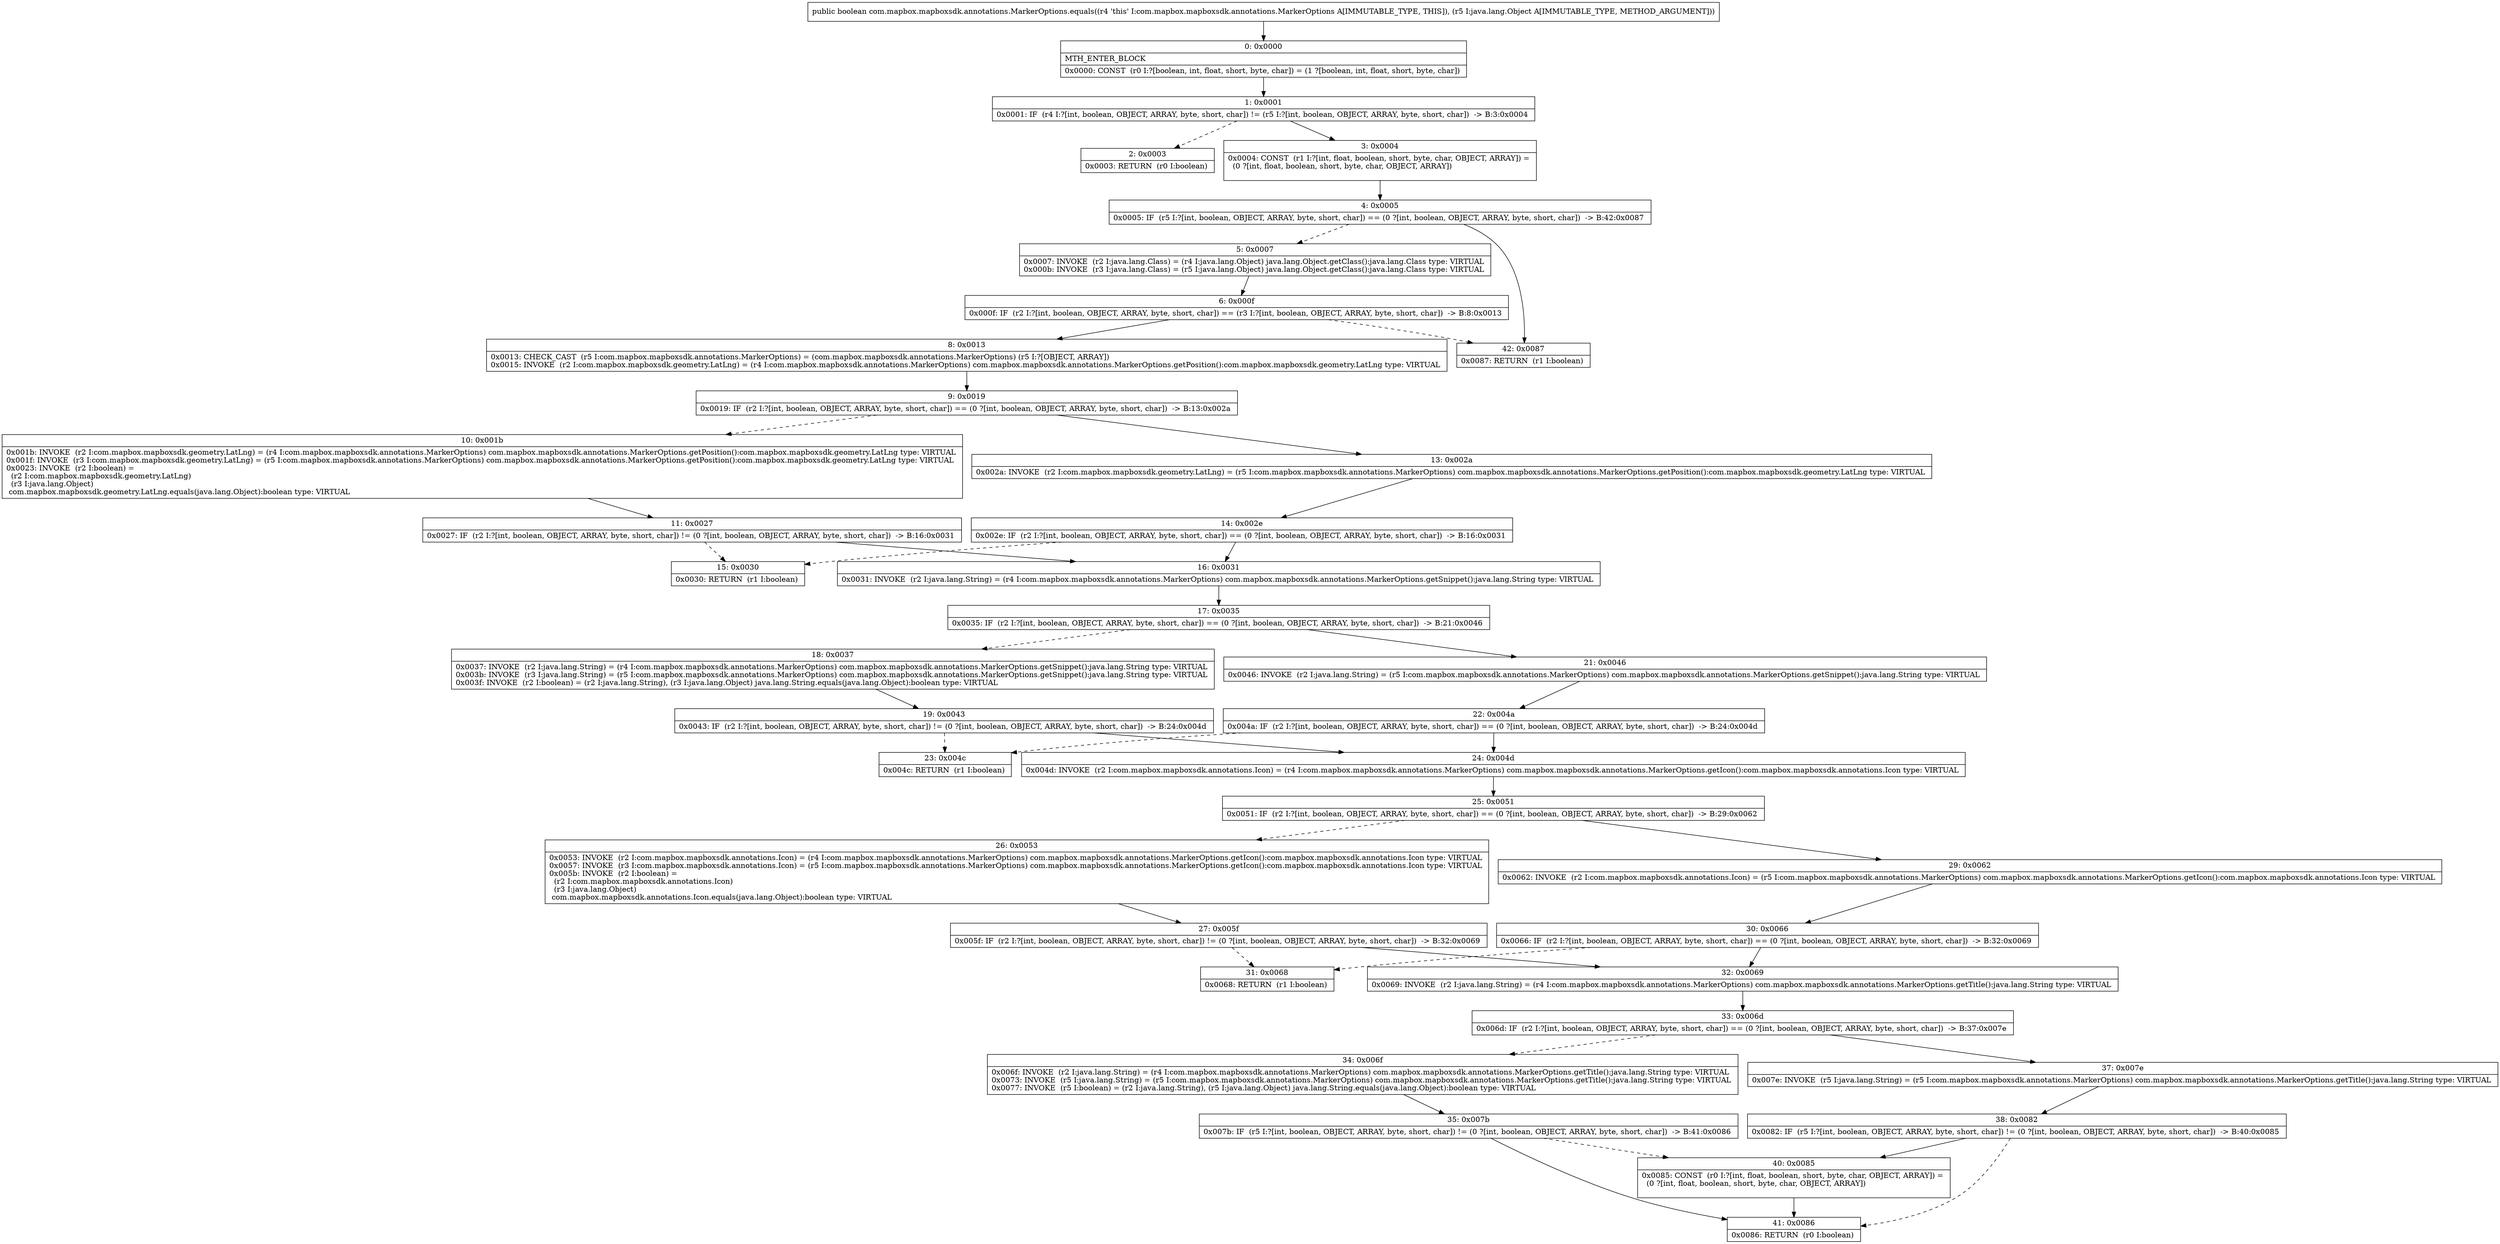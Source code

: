 digraph "CFG forcom.mapbox.mapboxsdk.annotations.MarkerOptions.equals(Ljava\/lang\/Object;)Z" {
Node_0 [shape=record,label="{0\:\ 0x0000|MTH_ENTER_BLOCK\l|0x0000: CONST  (r0 I:?[boolean, int, float, short, byte, char]) = (1 ?[boolean, int, float, short, byte, char]) \l}"];
Node_1 [shape=record,label="{1\:\ 0x0001|0x0001: IF  (r4 I:?[int, boolean, OBJECT, ARRAY, byte, short, char]) != (r5 I:?[int, boolean, OBJECT, ARRAY, byte, short, char])  \-\> B:3:0x0004 \l}"];
Node_2 [shape=record,label="{2\:\ 0x0003|0x0003: RETURN  (r0 I:boolean) \l}"];
Node_3 [shape=record,label="{3\:\ 0x0004|0x0004: CONST  (r1 I:?[int, float, boolean, short, byte, char, OBJECT, ARRAY]) = \l  (0 ?[int, float, boolean, short, byte, char, OBJECT, ARRAY])\l \l}"];
Node_4 [shape=record,label="{4\:\ 0x0005|0x0005: IF  (r5 I:?[int, boolean, OBJECT, ARRAY, byte, short, char]) == (0 ?[int, boolean, OBJECT, ARRAY, byte, short, char])  \-\> B:42:0x0087 \l}"];
Node_5 [shape=record,label="{5\:\ 0x0007|0x0007: INVOKE  (r2 I:java.lang.Class) = (r4 I:java.lang.Object) java.lang.Object.getClass():java.lang.Class type: VIRTUAL \l0x000b: INVOKE  (r3 I:java.lang.Class) = (r5 I:java.lang.Object) java.lang.Object.getClass():java.lang.Class type: VIRTUAL \l}"];
Node_6 [shape=record,label="{6\:\ 0x000f|0x000f: IF  (r2 I:?[int, boolean, OBJECT, ARRAY, byte, short, char]) == (r3 I:?[int, boolean, OBJECT, ARRAY, byte, short, char])  \-\> B:8:0x0013 \l}"];
Node_8 [shape=record,label="{8\:\ 0x0013|0x0013: CHECK_CAST  (r5 I:com.mapbox.mapboxsdk.annotations.MarkerOptions) = (com.mapbox.mapboxsdk.annotations.MarkerOptions) (r5 I:?[OBJECT, ARRAY]) \l0x0015: INVOKE  (r2 I:com.mapbox.mapboxsdk.geometry.LatLng) = (r4 I:com.mapbox.mapboxsdk.annotations.MarkerOptions) com.mapbox.mapboxsdk.annotations.MarkerOptions.getPosition():com.mapbox.mapboxsdk.geometry.LatLng type: VIRTUAL \l}"];
Node_9 [shape=record,label="{9\:\ 0x0019|0x0019: IF  (r2 I:?[int, boolean, OBJECT, ARRAY, byte, short, char]) == (0 ?[int, boolean, OBJECT, ARRAY, byte, short, char])  \-\> B:13:0x002a \l}"];
Node_10 [shape=record,label="{10\:\ 0x001b|0x001b: INVOKE  (r2 I:com.mapbox.mapboxsdk.geometry.LatLng) = (r4 I:com.mapbox.mapboxsdk.annotations.MarkerOptions) com.mapbox.mapboxsdk.annotations.MarkerOptions.getPosition():com.mapbox.mapboxsdk.geometry.LatLng type: VIRTUAL \l0x001f: INVOKE  (r3 I:com.mapbox.mapboxsdk.geometry.LatLng) = (r5 I:com.mapbox.mapboxsdk.annotations.MarkerOptions) com.mapbox.mapboxsdk.annotations.MarkerOptions.getPosition():com.mapbox.mapboxsdk.geometry.LatLng type: VIRTUAL \l0x0023: INVOKE  (r2 I:boolean) = \l  (r2 I:com.mapbox.mapboxsdk.geometry.LatLng)\l  (r3 I:java.lang.Object)\l com.mapbox.mapboxsdk.geometry.LatLng.equals(java.lang.Object):boolean type: VIRTUAL \l}"];
Node_11 [shape=record,label="{11\:\ 0x0027|0x0027: IF  (r2 I:?[int, boolean, OBJECT, ARRAY, byte, short, char]) != (0 ?[int, boolean, OBJECT, ARRAY, byte, short, char])  \-\> B:16:0x0031 \l}"];
Node_13 [shape=record,label="{13\:\ 0x002a|0x002a: INVOKE  (r2 I:com.mapbox.mapboxsdk.geometry.LatLng) = (r5 I:com.mapbox.mapboxsdk.annotations.MarkerOptions) com.mapbox.mapboxsdk.annotations.MarkerOptions.getPosition():com.mapbox.mapboxsdk.geometry.LatLng type: VIRTUAL \l}"];
Node_14 [shape=record,label="{14\:\ 0x002e|0x002e: IF  (r2 I:?[int, boolean, OBJECT, ARRAY, byte, short, char]) == (0 ?[int, boolean, OBJECT, ARRAY, byte, short, char])  \-\> B:16:0x0031 \l}"];
Node_15 [shape=record,label="{15\:\ 0x0030|0x0030: RETURN  (r1 I:boolean) \l}"];
Node_16 [shape=record,label="{16\:\ 0x0031|0x0031: INVOKE  (r2 I:java.lang.String) = (r4 I:com.mapbox.mapboxsdk.annotations.MarkerOptions) com.mapbox.mapboxsdk.annotations.MarkerOptions.getSnippet():java.lang.String type: VIRTUAL \l}"];
Node_17 [shape=record,label="{17\:\ 0x0035|0x0035: IF  (r2 I:?[int, boolean, OBJECT, ARRAY, byte, short, char]) == (0 ?[int, boolean, OBJECT, ARRAY, byte, short, char])  \-\> B:21:0x0046 \l}"];
Node_18 [shape=record,label="{18\:\ 0x0037|0x0037: INVOKE  (r2 I:java.lang.String) = (r4 I:com.mapbox.mapboxsdk.annotations.MarkerOptions) com.mapbox.mapboxsdk.annotations.MarkerOptions.getSnippet():java.lang.String type: VIRTUAL \l0x003b: INVOKE  (r3 I:java.lang.String) = (r5 I:com.mapbox.mapboxsdk.annotations.MarkerOptions) com.mapbox.mapboxsdk.annotations.MarkerOptions.getSnippet():java.lang.String type: VIRTUAL \l0x003f: INVOKE  (r2 I:boolean) = (r2 I:java.lang.String), (r3 I:java.lang.Object) java.lang.String.equals(java.lang.Object):boolean type: VIRTUAL \l}"];
Node_19 [shape=record,label="{19\:\ 0x0043|0x0043: IF  (r2 I:?[int, boolean, OBJECT, ARRAY, byte, short, char]) != (0 ?[int, boolean, OBJECT, ARRAY, byte, short, char])  \-\> B:24:0x004d \l}"];
Node_21 [shape=record,label="{21\:\ 0x0046|0x0046: INVOKE  (r2 I:java.lang.String) = (r5 I:com.mapbox.mapboxsdk.annotations.MarkerOptions) com.mapbox.mapboxsdk.annotations.MarkerOptions.getSnippet():java.lang.String type: VIRTUAL \l}"];
Node_22 [shape=record,label="{22\:\ 0x004a|0x004a: IF  (r2 I:?[int, boolean, OBJECT, ARRAY, byte, short, char]) == (0 ?[int, boolean, OBJECT, ARRAY, byte, short, char])  \-\> B:24:0x004d \l}"];
Node_23 [shape=record,label="{23\:\ 0x004c|0x004c: RETURN  (r1 I:boolean) \l}"];
Node_24 [shape=record,label="{24\:\ 0x004d|0x004d: INVOKE  (r2 I:com.mapbox.mapboxsdk.annotations.Icon) = (r4 I:com.mapbox.mapboxsdk.annotations.MarkerOptions) com.mapbox.mapboxsdk.annotations.MarkerOptions.getIcon():com.mapbox.mapboxsdk.annotations.Icon type: VIRTUAL \l}"];
Node_25 [shape=record,label="{25\:\ 0x0051|0x0051: IF  (r2 I:?[int, boolean, OBJECT, ARRAY, byte, short, char]) == (0 ?[int, boolean, OBJECT, ARRAY, byte, short, char])  \-\> B:29:0x0062 \l}"];
Node_26 [shape=record,label="{26\:\ 0x0053|0x0053: INVOKE  (r2 I:com.mapbox.mapboxsdk.annotations.Icon) = (r4 I:com.mapbox.mapboxsdk.annotations.MarkerOptions) com.mapbox.mapboxsdk.annotations.MarkerOptions.getIcon():com.mapbox.mapboxsdk.annotations.Icon type: VIRTUAL \l0x0057: INVOKE  (r3 I:com.mapbox.mapboxsdk.annotations.Icon) = (r5 I:com.mapbox.mapboxsdk.annotations.MarkerOptions) com.mapbox.mapboxsdk.annotations.MarkerOptions.getIcon():com.mapbox.mapboxsdk.annotations.Icon type: VIRTUAL \l0x005b: INVOKE  (r2 I:boolean) = \l  (r2 I:com.mapbox.mapboxsdk.annotations.Icon)\l  (r3 I:java.lang.Object)\l com.mapbox.mapboxsdk.annotations.Icon.equals(java.lang.Object):boolean type: VIRTUAL \l}"];
Node_27 [shape=record,label="{27\:\ 0x005f|0x005f: IF  (r2 I:?[int, boolean, OBJECT, ARRAY, byte, short, char]) != (0 ?[int, boolean, OBJECT, ARRAY, byte, short, char])  \-\> B:32:0x0069 \l}"];
Node_29 [shape=record,label="{29\:\ 0x0062|0x0062: INVOKE  (r2 I:com.mapbox.mapboxsdk.annotations.Icon) = (r5 I:com.mapbox.mapboxsdk.annotations.MarkerOptions) com.mapbox.mapboxsdk.annotations.MarkerOptions.getIcon():com.mapbox.mapboxsdk.annotations.Icon type: VIRTUAL \l}"];
Node_30 [shape=record,label="{30\:\ 0x0066|0x0066: IF  (r2 I:?[int, boolean, OBJECT, ARRAY, byte, short, char]) == (0 ?[int, boolean, OBJECT, ARRAY, byte, short, char])  \-\> B:32:0x0069 \l}"];
Node_31 [shape=record,label="{31\:\ 0x0068|0x0068: RETURN  (r1 I:boolean) \l}"];
Node_32 [shape=record,label="{32\:\ 0x0069|0x0069: INVOKE  (r2 I:java.lang.String) = (r4 I:com.mapbox.mapboxsdk.annotations.MarkerOptions) com.mapbox.mapboxsdk.annotations.MarkerOptions.getTitle():java.lang.String type: VIRTUAL \l}"];
Node_33 [shape=record,label="{33\:\ 0x006d|0x006d: IF  (r2 I:?[int, boolean, OBJECT, ARRAY, byte, short, char]) == (0 ?[int, boolean, OBJECT, ARRAY, byte, short, char])  \-\> B:37:0x007e \l}"];
Node_34 [shape=record,label="{34\:\ 0x006f|0x006f: INVOKE  (r2 I:java.lang.String) = (r4 I:com.mapbox.mapboxsdk.annotations.MarkerOptions) com.mapbox.mapboxsdk.annotations.MarkerOptions.getTitle():java.lang.String type: VIRTUAL \l0x0073: INVOKE  (r5 I:java.lang.String) = (r5 I:com.mapbox.mapboxsdk.annotations.MarkerOptions) com.mapbox.mapboxsdk.annotations.MarkerOptions.getTitle():java.lang.String type: VIRTUAL \l0x0077: INVOKE  (r5 I:boolean) = (r2 I:java.lang.String), (r5 I:java.lang.Object) java.lang.String.equals(java.lang.Object):boolean type: VIRTUAL \l}"];
Node_35 [shape=record,label="{35\:\ 0x007b|0x007b: IF  (r5 I:?[int, boolean, OBJECT, ARRAY, byte, short, char]) != (0 ?[int, boolean, OBJECT, ARRAY, byte, short, char])  \-\> B:41:0x0086 \l}"];
Node_37 [shape=record,label="{37\:\ 0x007e|0x007e: INVOKE  (r5 I:java.lang.String) = (r5 I:com.mapbox.mapboxsdk.annotations.MarkerOptions) com.mapbox.mapboxsdk.annotations.MarkerOptions.getTitle():java.lang.String type: VIRTUAL \l}"];
Node_38 [shape=record,label="{38\:\ 0x0082|0x0082: IF  (r5 I:?[int, boolean, OBJECT, ARRAY, byte, short, char]) != (0 ?[int, boolean, OBJECT, ARRAY, byte, short, char])  \-\> B:40:0x0085 \l}"];
Node_40 [shape=record,label="{40\:\ 0x0085|0x0085: CONST  (r0 I:?[int, float, boolean, short, byte, char, OBJECT, ARRAY]) = \l  (0 ?[int, float, boolean, short, byte, char, OBJECT, ARRAY])\l \l}"];
Node_41 [shape=record,label="{41\:\ 0x0086|0x0086: RETURN  (r0 I:boolean) \l}"];
Node_42 [shape=record,label="{42\:\ 0x0087|0x0087: RETURN  (r1 I:boolean) \l}"];
MethodNode[shape=record,label="{public boolean com.mapbox.mapboxsdk.annotations.MarkerOptions.equals((r4 'this' I:com.mapbox.mapboxsdk.annotations.MarkerOptions A[IMMUTABLE_TYPE, THIS]), (r5 I:java.lang.Object A[IMMUTABLE_TYPE, METHOD_ARGUMENT])) }"];
MethodNode -> Node_0;
Node_0 -> Node_1;
Node_1 -> Node_2[style=dashed];
Node_1 -> Node_3;
Node_3 -> Node_4;
Node_4 -> Node_5[style=dashed];
Node_4 -> Node_42;
Node_5 -> Node_6;
Node_6 -> Node_8;
Node_6 -> Node_42[style=dashed];
Node_8 -> Node_9;
Node_9 -> Node_10[style=dashed];
Node_9 -> Node_13;
Node_10 -> Node_11;
Node_11 -> Node_16;
Node_11 -> Node_15[style=dashed];
Node_13 -> Node_14;
Node_14 -> Node_15[style=dashed];
Node_14 -> Node_16;
Node_16 -> Node_17;
Node_17 -> Node_18[style=dashed];
Node_17 -> Node_21;
Node_18 -> Node_19;
Node_19 -> Node_24;
Node_19 -> Node_23[style=dashed];
Node_21 -> Node_22;
Node_22 -> Node_23[style=dashed];
Node_22 -> Node_24;
Node_24 -> Node_25;
Node_25 -> Node_26[style=dashed];
Node_25 -> Node_29;
Node_26 -> Node_27;
Node_27 -> Node_32;
Node_27 -> Node_31[style=dashed];
Node_29 -> Node_30;
Node_30 -> Node_31[style=dashed];
Node_30 -> Node_32;
Node_32 -> Node_33;
Node_33 -> Node_34[style=dashed];
Node_33 -> Node_37;
Node_34 -> Node_35;
Node_35 -> Node_41;
Node_35 -> Node_40[style=dashed];
Node_37 -> Node_38;
Node_38 -> Node_40;
Node_38 -> Node_41[style=dashed];
Node_40 -> Node_41;
}

